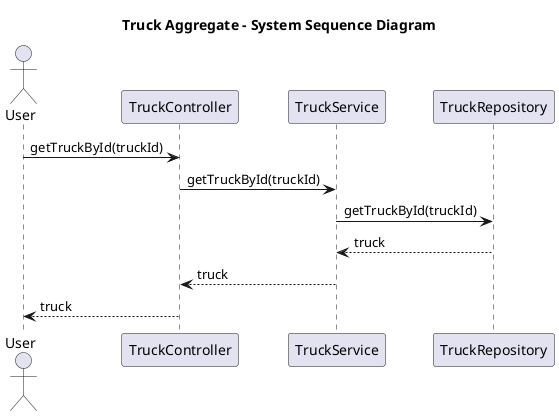 @startuml
title Truck Aggregate - System Sequence Diagram
actor "User" as user

user -> TruckController: getTruckById(truckId)
TruckController -> TruckService: getTruckById(truckId)
TruckService -> TruckRepository: getTruckById(truckId)
TruckRepository --> TruckService: truck
TruckService --> TruckController: truck
TruckController --> user: truck

@enduml